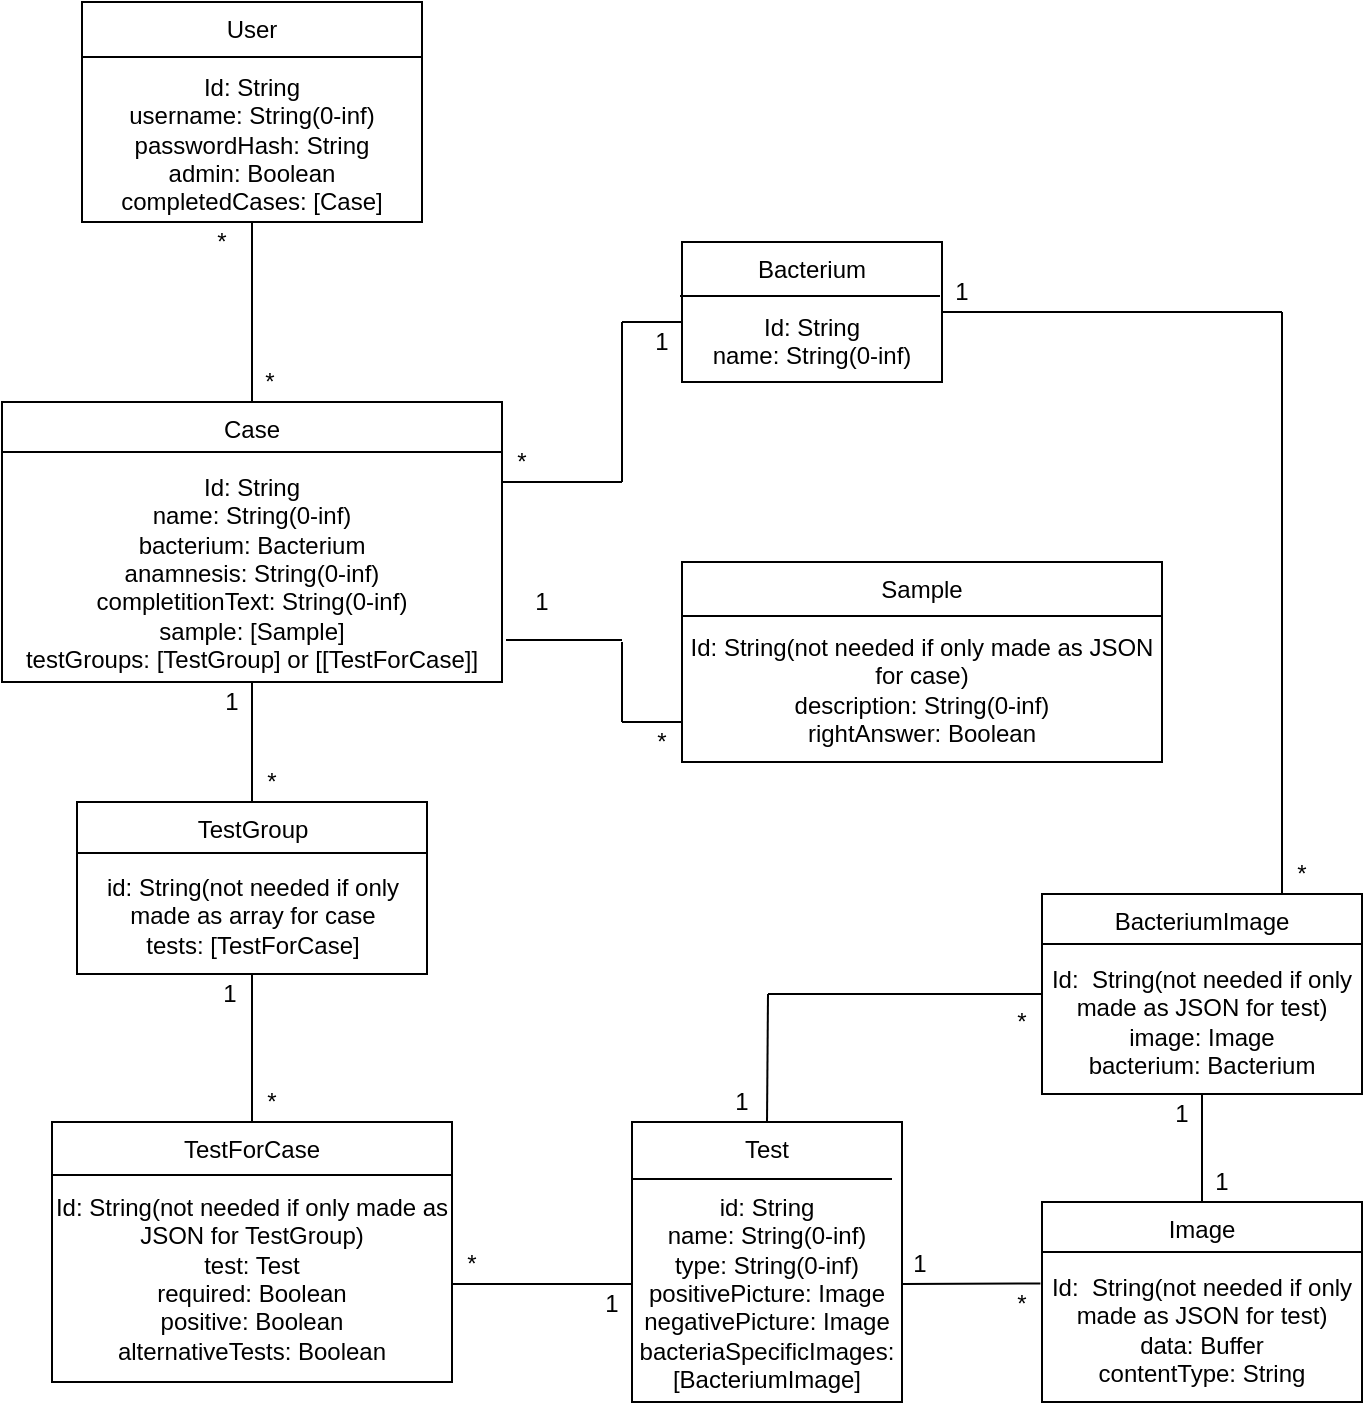 <mxfile version="13.6.2" type="device"><diagram id="oC3LxOTWJYGH91Kc98oj" name="Page-1"><mxGraphModel dx="1038" dy="607" grid="1" gridSize="10" guides="1" tooltips="1" connect="1" arrows="1" fold="1" page="1" pageScale="1" pageWidth="700" pageHeight="800" math="0" shadow="0"><root><mxCell id="0"/><mxCell id="1" parent="0"/><mxCell id="-6qUZJBnMBiBueGTZFl0-1" value="User&lt;br&gt;&lt;br&gt;Id: String&lt;br&gt;username: String(0-inf)&lt;br&gt;passwordHash: String&lt;br&gt;admin: Boolean&lt;br&gt;completedCases: [Case]" style="rounded=0;whiteSpace=wrap;html=1;verticalAlign=top;" parent="1" vertex="1"><mxGeometry x="50" y="40" width="170" height="110" as="geometry"/></mxCell><mxCell id="-6qUZJBnMBiBueGTZFl0-2" value="Bacterium&lt;br&gt;&lt;br&gt;Id: String&lt;br&gt;name: String(0-inf)" style="rounded=0;whiteSpace=wrap;html=1;verticalAlign=top;" parent="1" vertex="1"><mxGeometry x="350" y="160" width="130" height="70" as="geometry"/></mxCell><mxCell id="-6qUZJBnMBiBueGTZFl0-5" value="Case&lt;br&gt;&lt;br&gt;Id: String&lt;br&gt;name: String(0-inf)&lt;br&gt;bacterium: Bacterium&lt;br&gt;anamnesis: String(0-inf)&lt;br&gt;completitionText: String(0-inf)&lt;br&gt;sample: [Sample]&lt;br&gt;testGroups: [TestGroup] or [[TestForCase]]" style="rounded=0;whiteSpace=wrap;html=1;verticalAlign=top;" parent="1" vertex="1"><mxGeometry x="10" y="240" width="250" height="140" as="geometry"/></mxCell><mxCell id="-6qUZJBnMBiBueGTZFl0-6" value="Sample&lt;br&gt;&lt;br&gt;Id: String(not needed if only made as JSON for case)&lt;br&gt;description: String(0-inf)&lt;br&gt;rightAnswer: Boolean" style="rounded=0;whiteSpace=wrap;html=1;verticalAlign=top;" parent="1" vertex="1"><mxGeometry x="350" y="320" width="240" height="100" as="geometry"/></mxCell><mxCell id="-6qUZJBnMBiBueGTZFl0-7" value="Test&lt;br&gt;&lt;br&gt;id: String&lt;br&gt;name: String(0-inf)&lt;br&gt;type: String(0-inf)&lt;br&gt;positivePicture: Image&lt;br&gt;negativePicture: Image&lt;br&gt;bacteriaSpecificImages: [BacteriumImage]" style="rounded=0;whiteSpace=wrap;html=1;verticalAlign=top;" parent="1" vertex="1"><mxGeometry x="325" y="600" width="135" height="140" as="geometry"/></mxCell><mxCell id="-6qUZJBnMBiBueGTZFl0-8" value="TestForCase&lt;br&gt;&lt;br&gt;Id: String(not needed if only made as JSON for TestGroup)&lt;br&gt;test: Test&lt;br&gt;required: Boolean&lt;br&gt;positive: Boolean&lt;br&gt;alternativeTests: Boolean" style="rounded=0;whiteSpace=wrap;html=1;verticalAlign=top;" parent="1" vertex="1"><mxGeometry x="35" y="600" width="200" height="130" as="geometry"/></mxCell><mxCell id="-6qUZJBnMBiBueGTZFl0-9" value="" style="endArrow=none;html=1;exitX=0;exitY=0.25;exitDx=0;exitDy=0;entryX=1;entryY=0.25;entryDx=0;entryDy=0;" parent="1" source="-6qUZJBnMBiBueGTZFl0-1" target="-6qUZJBnMBiBueGTZFl0-1" edge="1"><mxGeometry width="50" height="50" relative="1" as="geometry"><mxPoint x="340" y="440" as="sourcePoint"/><mxPoint x="390" y="390" as="targetPoint"/></mxGeometry></mxCell><mxCell id="-6qUZJBnMBiBueGTZFl0-10" value="" style="endArrow=none;html=1;exitX=0;exitY=0.25;exitDx=0;exitDy=0;entryX=1;entryY=0.25;entryDx=0;entryDy=0;" parent="1" edge="1"><mxGeometry width="50" height="50" relative="1" as="geometry"><mxPoint x="10.0" y="265" as="sourcePoint"/><mxPoint x="260" y="265" as="targetPoint"/></mxGeometry></mxCell><mxCell id="-6qUZJBnMBiBueGTZFl0-11" value="" style="endArrow=none;html=1;exitX=0;exitY=0.5;exitDx=0;exitDy=0;entryX=1;entryY=0.5;entryDx=0;entryDy=0;" parent="1" edge="1"><mxGeometry width="50" height="50" relative="1" as="geometry"><mxPoint x="349" y="187" as="sourcePoint"/><mxPoint x="479" y="187" as="targetPoint"/></mxGeometry></mxCell><mxCell id="-6qUZJBnMBiBueGTZFl0-12" value="" style="endArrow=none;html=1;exitX=0;exitY=0.25;exitDx=0;exitDy=0;entryX=1;entryY=0.25;entryDx=0;entryDy=0;" parent="1" edge="1"><mxGeometry width="50" height="50" relative="1" as="geometry"><mxPoint x="350" y="347" as="sourcePoint"/><mxPoint x="590" y="347" as="targetPoint"/></mxGeometry></mxCell><mxCell id="-6qUZJBnMBiBueGTZFl0-13" value="" style="endArrow=none;html=1;exitX=0;exitY=0.25;exitDx=0;exitDy=0;entryX=1;entryY=0.25;entryDx=0;entryDy=0;" parent="1" edge="1"><mxGeometry width="50" height="50" relative="1" as="geometry"><mxPoint x="35" y="626.5" as="sourcePoint"/><mxPoint x="235" y="626.5" as="targetPoint"/></mxGeometry></mxCell><mxCell id="-6qUZJBnMBiBueGTZFl0-14" value="" style="endArrow=none;html=1;exitX=0;exitY=0.25;exitDx=0;exitDy=0;entryX=1;entryY=0.25;entryDx=0;entryDy=0;" parent="1" edge="1"><mxGeometry width="50" height="50" relative="1" as="geometry"><mxPoint x="325" y="628.5" as="sourcePoint"/><mxPoint x="455" y="628.5" as="targetPoint"/></mxGeometry></mxCell><mxCell id="-6qUZJBnMBiBueGTZFl0-15" value="" style="endArrow=none;html=1;exitX=0.5;exitY=1;exitDx=0;exitDy=0;entryX=0.5;entryY=0;entryDx=0;entryDy=0;" parent="1" source="-6qUZJBnMBiBueGTZFl0-1" target="-6qUZJBnMBiBueGTZFl0-5" edge="1"><mxGeometry width="50" height="50" relative="1" as="geometry"><mxPoint x="340" y="440" as="sourcePoint"/><mxPoint x="390" y="390" as="targetPoint"/></mxGeometry></mxCell><mxCell id="-6qUZJBnMBiBueGTZFl0-23" value="" style="endArrow=none;html=1;entryX=1;entryY=0;entryDx=0;entryDy=0;" parent="1" target="-6qUZJBnMBiBueGTZFl0-32" edge="1"><mxGeometry width="50" height="50" relative="1" as="geometry"><mxPoint x="235" y="681" as="sourcePoint"/><mxPoint x="345" y="608" as="targetPoint"/></mxGeometry></mxCell><mxCell id="-6qUZJBnMBiBueGTZFl0-24" value="*" style="text;html=1;strokeColor=none;fillColor=none;align=center;verticalAlign=middle;whiteSpace=wrap;rounded=0;" parent="1" vertex="1"><mxGeometry x="110" y="150" width="20" height="20" as="geometry"/></mxCell><mxCell id="-6qUZJBnMBiBueGTZFl0-25" value="*" style="text;html=1;strokeColor=none;fillColor=none;align=center;verticalAlign=middle;whiteSpace=wrap;rounded=0;" parent="1" vertex="1"><mxGeometry x="134" y="220" width="20" height="20" as="geometry"/></mxCell><mxCell id="-6qUZJBnMBiBueGTZFl0-26" value="*" style="text;html=1;strokeColor=none;fillColor=none;align=center;verticalAlign=middle;whiteSpace=wrap;rounded=0;" parent="1" vertex="1"><mxGeometry x="260" y="260" width="20" height="20" as="geometry"/></mxCell><mxCell id="-6qUZJBnMBiBueGTZFl0-27" value="1" style="text;html=1;strokeColor=none;fillColor=none;align=center;verticalAlign=middle;whiteSpace=wrap;rounded=0;" parent="1" vertex="1"><mxGeometry x="330" y="200" width="20" height="20" as="geometry"/></mxCell><mxCell id="-6qUZJBnMBiBueGTZFl0-28" value="1" style="text;html=1;strokeColor=none;fillColor=none;align=center;verticalAlign=middle;whiteSpace=wrap;rounded=0;" parent="1" vertex="1"><mxGeometry x="270" y="330" width="20" height="20" as="geometry"/></mxCell><mxCell id="-6qUZJBnMBiBueGTZFl0-29" value="*" style="text;html=1;strokeColor=none;fillColor=none;align=center;verticalAlign=middle;whiteSpace=wrap;rounded=0;" parent="1" vertex="1"><mxGeometry x="330" y="400" width="20" height="20" as="geometry"/></mxCell><mxCell id="-6qUZJBnMBiBueGTZFl0-30" value="*" style="text;html=1;strokeColor=none;fillColor=none;align=center;verticalAlign=middle;whiteSpace=wrap;rounded=0;" parent="1" vertex="1"><mxGeometry x="135" y="580" width="20" height="20" as="geometry"/></mxCell><mxCell id="-6qUZJBnMBiBueGTZFl0-32" value="1" style="text;html=1;strokeColor=none;fillColor=none;align=center;verticalAlign=middle;whiteSpace=wrap;rounded=0;" parent="1" vertex="1"><mxGeometry x="305" y="681" width="20" height="20" as="geometry"/></mxCell><mxCell id="-6qUZJBnMBiBueGTZFl0-33" value="*" style="text;html=1;strokeColor=none;fillColor=none;align=center;verticalAlign=middle;whiteSpace=wrap;rounded=0;" parent="1" vertex="1"><mxGeometry x="235" y="661" width="20" height="20" as="geometry"/></mxCell><mxCell id="-6qUZJBnMBiBueGTZFl0-34" value="" style="endArrow=none;html=1;exitX=1;exitY=0.25;exitDx=0;exitDy=0;" parent="1" edge="1"><mxGeometry width="50" height="50" relative="1" as="geometry"><mxPoint x="260" y="280" as="sourcePoint"/><mxPoint x="320" y="280" as="targetPoint"/></mxGeometry></mxCell><mxCell id="-6qUZJBnMBiBueGTZFl0-35" value="" style="endArrow=none;html=1;" parent="1" edge="1"><mxGeometry width="50" height="50" relative="1" as="geometry"><mxPoint x="320" y="200" as="sourcePoint"/><mxPoint x="320" y="280" as="targetPoint"/></mxGeometry></mxCell><mxCell id="-6qUZJBnMBiBueGTZFl0-36" value="" style="endArrow=none;html=1;exitX=1;exitY=0;exitDx=0;exitDy=0;" parent="1" source="-6qUZJBnMBiBueGTZFl0-27" edge="1"><mxGeometry width="50" height="50" relative="1" as="geometry"><mxPoint x="290" y="330" as="sourcePoint"/><mxPoint x="320" y="200" as="targetPoint"/></mxGeometry></mxCell><mxCell id="-6qUZJBnMBiBueGTZFl0-37" value="" style="endArrow=none;html=1;exitX=1.008;exitY=0.85;exitDx=0;exitDy=0;exitPerimeter=0;" parent="1" source="-6qUZJBnMBiBueGTZFl0-5" edge="1"><mxGeometry width="50" height="50" relative="1" as="geometry"><mxPoint x="290" y="330" as="sourcePoint"/><mxPoint x="320" y="359" as="targetPoint"/></mxGeometry></mxCell><mxCell id="-6qUZJBnMBiBueGTZFl0-38" value="" style="endArrow=none;html=1;" parent="1" edge="1"><mxGeometry width="50" height="50" relative="1" as="geometry"><mxPoint x="320" y="360" as="sourcePoint"/><mxPoint x="320" y="400" as="targetPoint"/></mxGeometry></mxCell><mxCell id="-6qUZJBnMBiBueGTZFl0-39" value="" style="endArrow=none;html=1;exitX=1;exitY=0;exitDx=0;exitDy=0;" parent="1" source="-6qUZJBnMBiBueGTZFl0-29" edge="1"><mxGeometry width="50" height="50" relative="1" as="geometry"><mxPoint x="290" y="330" as="sourcePoint"/><mxPoint x="320" y="400" as="targetPoint"/></mxGeometry></mxCell><mxCell id="-6qUZJBnMBiBueGTZFl0-41" value="TestGroup&lt;br&gt;&lt;br&gt;id: String(not needed if only made as array for case&lt;br&gt;tests: [TestForCase]" style="rounded=0;whiteSpace=wrap;html=1;verticalAlign=top;" parent="1" vertex="1"><mxGeometry x="47.5" y="440" width="175" height="86" as="geometry"/></mxCell><mxCell id="-6qUZJBnMBiBueGTZFl0-42" value="" style="endArrow=none;html=1;exitX=0;exitY=0.25;exitDx=0;exitDy=0;entryX=1;entryY=0.25;entryDx=0;entryDy=0;" parent="1" edge="1"><mxGeometry width="50" height="50" relative="1" as="geometry"><mxPoint x="47.5" y="465.5" as="sourcePoint"/><mxPoint x="222.5" y="465.5" as="targetPoint"/></mxGeometry></mxCell><mxCell id="-6qUZJBnMBiBueGTZFl0-44" value="" style="endArrow=none;html=1;exitX=0.5;exitY=1;exitDx=0;exitDy=0;entryX=0.5;entryY=0;entryDx=0;entryDy=0;" parent="1" source="-6qUZJBnMBiBueGTZFl0-5" target="-6qUZJBnMBiBueGTZFl0-41" edge="1"><mxGeometry width="50" height="50" relative="1" as="geometry"><mxPoint x="300" y="500" as="sourcePoint"/><mxPoint x="350" y="450" as="targetPoint"/></mxGeometry></mxCell><mxCell id="-6qUZJBnMBiBueGTZFl0-45" value="" style="endArrow=none;html=1;exitX=0.5;exitY=0;exitDx=0;exitDy=0;entryX=0.5;entryY=1;entryDx=0;entryDy=0;" parent="1" source="-6qUZJBnMBiBueGTZFl0-8" target="-6qUZJBnMBiBueGTZFl0-41" edge="1"><mxGeometry width="50" height="50" relative="1" as="geometry"><mxPoint x="300" y="500" as="sourcePoint"/><mxPoint x="350" y="450" as="targetPoint"/></mxGeometry></mxCell><mxCell id="-6qUZJBnMBiBueGTZFl0-46" value="*" style="text;html=1;strokeColor=none;fillColor=none;align=center;verticalAlign=middle;whiteSpace=wrap;rounded=0;" parent="1" vertex="1"><mxGeometry x="135" y="420" width="20" height="20" as="geometry"/></mxCell><mxCell id="-6qUZJBnMBiBueGTZFl0-47" value="1" style="text;html=1;strokeColor=none;fillColor=none;align=center;verticalAlign=middle;whiteSpace=wrap;rounded=0;" parent="1" vertex="1"><mxGeometry x="115" y="380" width="20" height="20" as="geometry"/></mxCell><mxCell id="-6qUZJBnMBiBueGTZFl0-49" value="1" style="text;html=1;strokeColor=none;fillColor=none;align=center;verticalAlign=middle;whiteSpace=wrap;rounded=0;" parent="1" vertex="1"><mxGeometry x="114" y="526" width="20" height="20" as="geometry"/></mxCell><mxCell id="PNkEgJ8GA-NFeDJd-iMH-1" value="Image&lt;br&gt;&lt;br&gt;Id:&amp;nbsp;&amp;nbsp;String(not needed if only made as JSON for test)&lt;br&gt;data: Buffer&lt;br&gt;contentType: String" style="rounded=0;whiteSpace=wrap;html=1;verticalAlign=top;" parent="1" vertex="1"><mxGeometry x="530" y="640" width="160" height="100" as="geometry"/></mxCell><mxCell id="PNkEgJ8GA-NFeDJd-iMH-2" value="" style="endArrow=none;html=1;exitX=0;exitY=0.25;exitDx=0;exitDy=0;" parent="1" edge="1" source="PNkEgJ8GA-NFeDJd-iMH-1"><mxGeometry width="50" height="50" relative="1" as="geometry"><mxPoint x="530" y="666.5" as="sourcePoint"/><mxPoint x="690" y="665" as="targetPoint"/></mxGeometry></mxCell><mxCell id="PNkEgJ8GA-NFeDJd-iMH-3" value="" style="endArrow=none;html=1;entryX=-0.006;entryY=0.611;entryDx=0;entryDy=0;entryPerimeter=0;" parent="1" edge="1"><mxGeometry width="50" height="50" relative="1" as="geometry"><mxPoint x="460" y="681" as="sourcePoint"/><mxPoint x="529.22" y="680.77" as="targetPoint"/></mxGeometry></mxCell><mxCell id="PNkEgJ8GA-NFeDJd-iMH-4" value="1" style="text;html=1;strokeColor=none;fillColor=none;align=center;verticalAlign=middle;whiteSpace=wrap;rounded=0;" parent="1" vertex="1"><mxGeometry x="459" y="661" width="20" height="20" as="geometry"/></mxCell><mxCell id="PNkEgJ8GA-NFeDJd-iMH-5" value="*" style="text;html=1;strokeColor=none;fillColor=none;align=center;verticalAlign=middle;whiteSpace=wrap;rounded=0;" parent="1" vertex="1"><mxGeometry x="510" y="681" width="20" height="20" as="geometry"/></mxCell><mxCell id="lL9Rjjiu0W2WjcAqjGYw-1" value="BacteriumImage&lt;br&gt;&lt;br&gt;Id:&amp;nbsp;&amp;nbsp;String(not needed if only made as JSON for test)&lt;br&gt;image: Image&lt;br&gt;bacterium: Bacterium" style="rounded=0;whiteSpace=wrap;html=1;verticalAlign=top;" vertex="1" parent="1"><mxGeometry x="530" y="486" width="160" height="100" as="geometry"/></mxCell><mxCell id="lL9Rjjiu0W2WjcAqjGYw-2" value="" style="endArrow=none;html=1;exitX=0;exitY=0.25;exitDx=0;exitDy=0;" edge="1" parent="1" source="lL9Rjjiu0W2WjcAqjGYw-1"><mxGeometry width="50" height="50" relative="1" as="geometry"><mxPoint x="530" y="512.5" as="sourcePoint"/><mxPoint x="690" y="511" as="targetPoint"/></mxGeometry></mxCell><mxCell id="lL9Rjjiu0W2WjcAqjGYw-3" value="" style="endArrow=none;html=1;entryX=0;entryY=0.5;entryDx=0;entryDy=0;" edge="1" parent="1" target="lL9Rjjiu0W2WjcAqjGYw-1"><mxGeometry width="50" height="50" relative="1" as="geometry"><mxPoint x="393" y="536" as="sourcePoint"/><mxPoint x="370" y="490" as="targetPoint"/></mxGeometry></mxCell><mxCell id="lL9Rjjiu0W2WjcAqjGYw-4" value="" style="endArrow=none;html=1;exitX=0.5;exitY=0;exitDx=0;exitDy=0;" edge="1" parent="1" source="-6qUZJBnMBiBueGTZFl0-7"><mxGeometry width="50" height="50" relative="1" as="geometry"><mxPoint x="320" y="540" as="sourcePoint"/><mxPoint x="393" y="536" as="targetPoint"/></mxGeometry></mxCell><mxCell id="lL9Rjjiu0W2WjcAqjGYw-5" value="1" style="text;html=1;strokeColor=none;fillColor=none;align=center;verticalAlign=middle;whiteSpace=wrap;rounded=0;" vertex="1" parent="1"><mxGeometry x="370" y="580" width="20" height="20" as="geometry"/></mxCell><mxCell id="lL9Rjjiu0W2WjcAqjGYw-6" value="*" style="text;html=1;strokeColor=none;fillColor=none;align=center;verticalAlign=middle;whiteSpace=wrap;rounded=0;" vertex="1" parent="1"><mxGeometry x="510" y="540" width="20" height="20" as="geometry"/></mxCell><mxCell id="lL9Rjjiu0W2WjcAqjGYw-7" value="" style="endArrow=none;html=1;exitX=0.5;exitY=0;exitDx=0;exitDy=0;entryX=0.5;entryY=1;entryDx=0;entryDy=0;" edge="1" parent="1" source="PNkEgJ8GA-NFeDJd-iMH-1" target="lL9Rjjiu0W2WjcAqjGYw-1"><mxGeometry width="50" height="50" relative="1" as="geometry"><mxPoint x="320" y="540" as="sourcePoint"/><mxPoint x="370" y="490" as="targetPoint"/></mxGeometry></mxCell><mxCell id="lL9Rjjiu0W2WjcAqjGYw-8" value="1" style="text;html=1;strokeColor=none;fillColor=none;align=center;verticalAlign=middle;whiteSpace=wrap;rounded=0;" vertex="1" parent="1"><mxGeometry x="590" y="586" width="20" height="20" as="geometry"/></mxCell><mxCell id="lL9Rjjiu0W2WjcAqjGYw-9" value="1" style="text;html=1;strokeColor=none;fillColor=none;align=center;verticalAlign=middle;whiteSpace=wrap;rounded=0;" vertex="1" parent="1"><mxGeometry x="610" y="620" width="20" height="20" as="geometry"/></mxCell><mxCell id="lL9Rjjiu0W2WjcAqjGYw-10" value="" style="endArrow=none;html=1;exitX=0.75;exitY=0;exitDx=0;exitDy=0;" edge="1" parent="1" source="lL9Rjjiu0W2WjcAqjGYw-1"><mxGeometry width="50" height="50" relative="1" as="geometry"><mxPoint x="320" y="440" as="sourcePoint"/><mxPoint x="650" y="195" as="targetPoint"/></mxGeometry></mxCell><mxCell id="lL9Rjjiu0W2WjcAqjGYw-11" value="" style="endArrow=none;html=1;exitX=1;exitY=0.5;exitDx=0;exitDy=0;" edge="1" parent="1" source="-6qUZJBnMBiBueGTZFl0-2"><mxGeometry width="50" height="50" relative="1" as="geometry"><mxPoint x="320" y="440" as="sourcePoint"/><mxPoint x="650" y="195" as="targetPoint"/></mxGeometry></mxCell><mxCell id="lL9Rjjiu0W2WjcAqjGYw-12" value="1" style="text;html=1;strokeColor=none;fillColor=none;align=center;verticalAlign=middle;whiteSpace=wrap;rounded=0;" vertex="1" parent="1"><mxGeometry x="480" y="175" width="20" height="20" as="geometry"/></mxCell><mxCell id="lL9Rjjiu0W2WjcAqjGYw-13" value="*" style="text;html=1;strokeColor=none;fillColor=none;align=center;verticalAlign=middle;whiteSpace=wrap;rounded=0;" vertex="1" parent="1"><mxGeometry x="650" y="466" width="20" height="20" as="geometry"/></mxCell></root></mxGraphModel></diagram></mxfile>